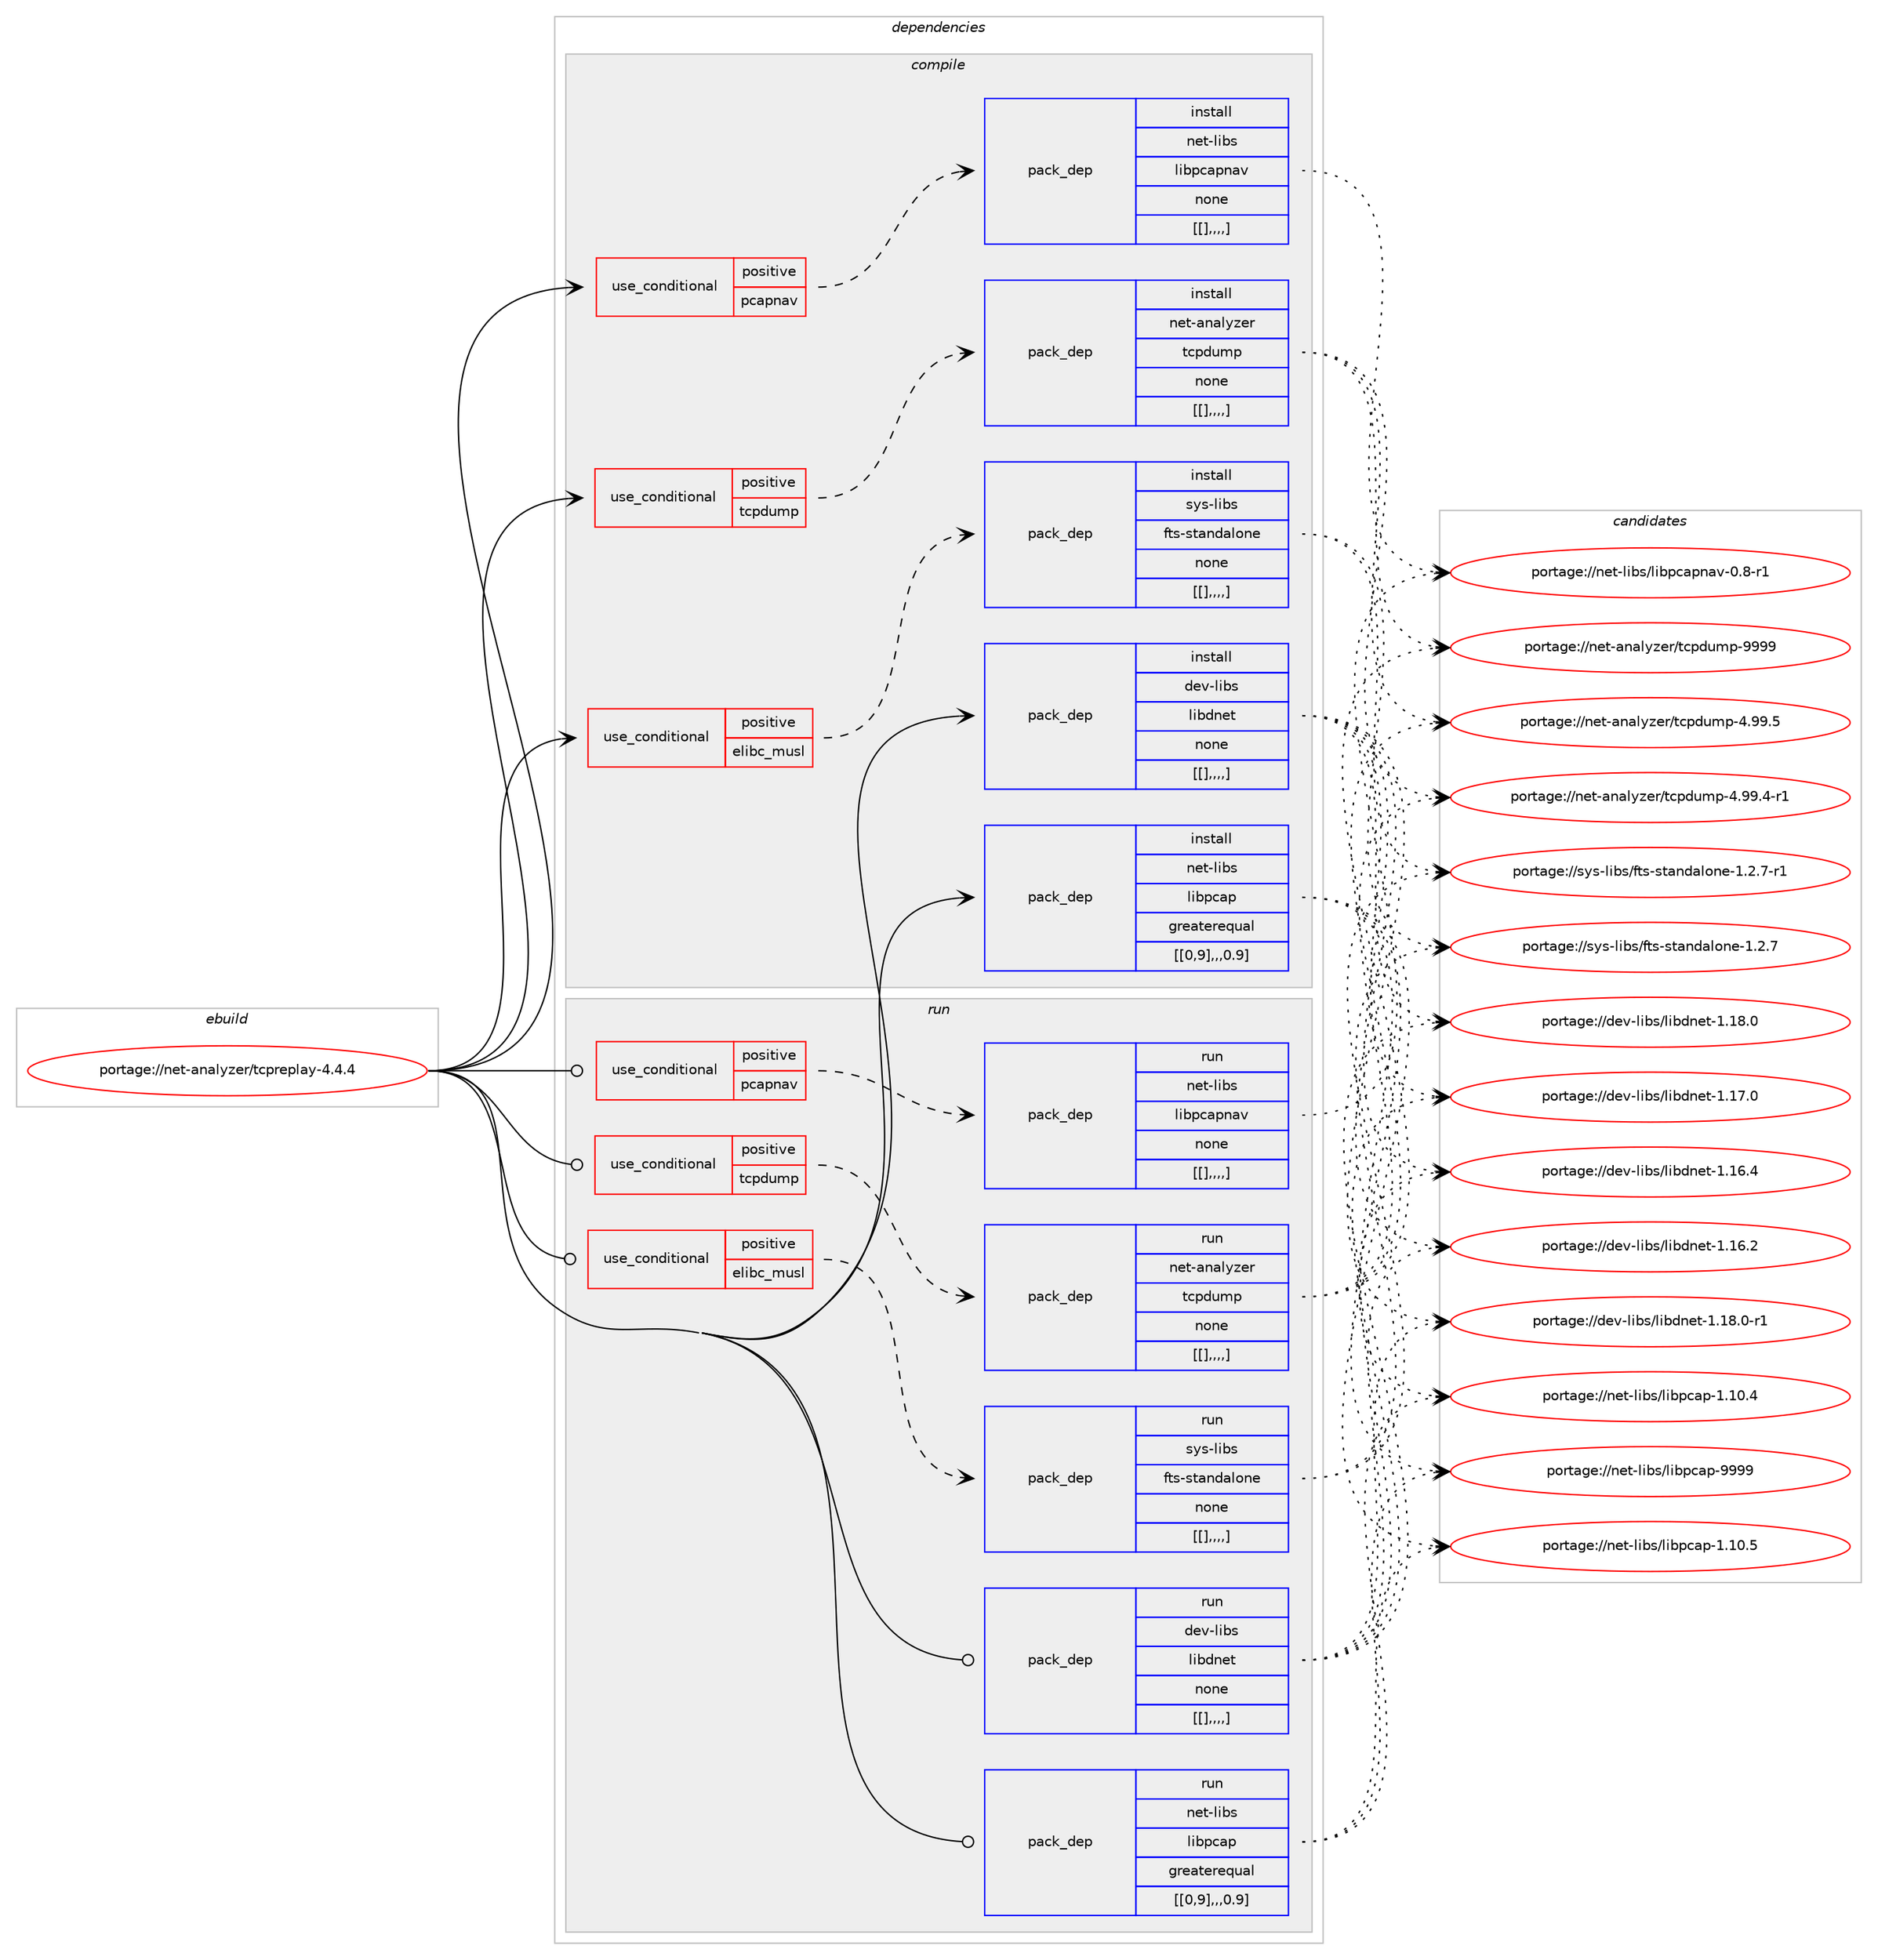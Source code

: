 digraph prolog {

# *************
# Graph options
# *************

newrank=true;
concentrate=true;
compound=true;
graph [rankdir=LR,fontname=Helvetica,fontsize=10,ranksep=1.5];#, ranksep=2.5, nodesep=0.2];
edge  [arrowhead=vee];
node  [fontname=Helvetica,fontsize=10];

# **********
# The ebuild
# **********

subgraph cluster_leftcol {
color=gray;
label=<<i>ebuild</i>>;
id [label="portage://net-analyzer/tcpreplay-4.4.4", color=red, width=4, href="../net-analyzer/tcpreplay-4.4.4.svg"];
}

# ****************
# The dependencies
# ****************

subgraph cluster_midcol {
color=gray;
label=<<i>dependencies</i>>;
subgraph cluster_compile {
fillcolor="#eeeeee";
style=filled;
label=<<i>compile</i>>;
subgraph cond92916 {
dependency360719 [label=<<TABLE BORDER="0" CELLBORDER="1" CELLSPACING="0" CELLPADDING="4"><TR><TD ROWSPAN="3" CELLPADDING="10">use_conditional</TD></TR><TR><TD>positive</TD></TR><TR><TD>elibc_musl</TD></TR></TABLE>>, shape=none, color=red];
subgraph pack265050 {
dependency360720 [label=<<TABLE BORDER="0" CELLBORDER="1" CELLSPACING="0" CELLPADDING="4" WIDTH="220"><TR><TD ROWSPAN="6" CELLPADDING="30">pack_dep</TD></TR><TR><TD WIDTH="110">install</TD></TR><TR><TD>sys-libs</TD></TR><TR><TD>fts-standalone</TD></TR><TR><TD>none</TD></TR><TR><TD>[[],,,,]</TD></TR></TABLE>>, shape=none, color=blue];
}
dependency360719:e -> dependency360720:w [weight=20,style="dashed",arrowhead="vee"];
}
id:e -> dependency360719:w [weight=20,style="solid",arrowhead="vee"];
subgraph cond92917 {
dependency360721 [label=<<TABLE BORDER="0" CELLBORDER="1" CELLSPACING="0" CELLPADDING="4"><TR><TD ROWSPAN="3" CELLPADDING="10">use_conditional</TD></TR><TR><TD>positive</TD></TR><TR><TD>pcapnav</TD></TR></TABLE>>, shape=none, color=red];
subgraph pack265051 {
dependency360722 [label=<<TABLE BORDER="0" CELLBORDER="1" CELLSPACING="0" CELLPADDING="4" WIDTH="220"><TR><TD ROWSPAN="6" CELLPADDING="30">pack_dep</TD></TR><TR><TD WIDTH="110">install</TD></TR><TR><TD>net-libs</TD></TR><TR><TD>libpcapnav</TD></TR><TR><TD>none</TD></TR><TR><TD>[[],,,,]</TD></TR></TABLE>>, shape=none, color=blue];
}
dependency360721:e -> dependency360722:w [weight=20,style="dashed",arrowhead="vee"];
}
id:e -> dependency360721:w [weight=20,style="solid",arrowhead="vee"];
subgraph cond92918 {
dependency360723 [label=<<TABLE BORDER="0" CELLBORDER="1" CELLSPACING="0" CELLPADDING="4"><TR><TD ROWSPAN="3" CELLPADDING="10">use_conditional</TD></TR><TR><TD>positive</TD></TR><TR><TD>tcpdump</TD></TR></TABLE>>, shape=none, color=red];
subgraph pack265052 {
dependency360724 [label=<<TABLE BORDER="0" CELLBORDER="1" CELLSPACING="0" CELLPADDING="4" WIDTH="220"><TR><TD ROWSPAN="6" CELLPADDING="30">pack_dep</TD></TR><TR><TD WIDTH="110">install</TD></TR><TR><TD>net-analyzer</TD></TR><TR><TD>tcpdump</TD></TR><TR><TD>none</TD></TR><TR><TD>[[],,,,]</TD></TR></TABLE>>, shape=none, color=blue];
}
dependency360723:e -> dependency360724:w [weight=20,style="dashed",arrowhead="vee"];
}
id:e -> dependency360723:w [weight=20,style="solid",arrowhead="vee"];
subgraph pack265053 {
dependency360725 [label=<<TABLE BORDER="0" CELLBORDER="1" CELLSPACING="0" CELLPADDING="4" WIDTH="220"><TR><TD ROWSPAN="6" CELLPADDING="30">pack_dep</TD></TR><TR><TD WIDTH="110">install</TD></TR><TR><TD>dev-libs</TD></TR><TR><TD>libdnet</TD></TR><TR><TD>none</TD></TR><TR><TD>[[],,,,]</TD></TR></TABLE>>, shape=none, color=blue];
}
id:e -> dependency360725:w [weight=20,style="solid",arrowhead="vee"];
subgraph pack265054 {
dependency360726 [label=<<TABLE BORDER="0" CELLBORDER="1" CELLSPACING="0" CELLPADDING="4" WIDTH="220"><TR><TD ROWSPAN="6" CELLPADDING="30">pack_dep</TD></TR><TR><TD WIDTH="110">install</TD></TR><TR><TD>net-libs</TD></TR><TR><TD>libpcap</TD></TR><TR><TD>greaterequal</TD></TR><TR><TD>[[0,9],,,0.9]</TD></TR></TABLE>>, shape=none, color=blue];
}
id:e -> dependency360726:w [weight=20,style="solid",arrowhead="vee"];
}
subgraph cluster_compileandrun {
fillcolor="#eeeeee";
style=filled;
label=<<i>compile and run</i>>;
}
subgraph cluster_run {
fillcolor="#eeeeee";
style=filled;
label=<<i>run</i>>;
subgraph cond92919 {
dependency360727 [label=<<TABLE BORDER="0" CELLBORDER="1" CELLSPACING="0" CELLPADDING="4"><TR><TD ROWSPAN="3" CELLPADDING="10">use_conditional</TD></TR><TR><TD>positive</TD></TR><TR><TD>elibc_musl</TD></TR></TABLE>>, shape=none, color=red];
subgraph pack265055 {
dependency360728 [label=<<TABLE BORDER="0" CELLBORDER="1" CELLSPACING="0" CELLPADDING="4" WIDTH="220"><TR><TD ROWSPAN="6" CELLPADDING="30">pack_dep</TD></TR><TR><TD WIDTH="110">run</TD></TR><TR><TD>sys-libs</TD></TR><TR><TD>fts-standalone</TD></TR><TR><TD>none</TD></TR><TR><TD>[[],,,,]</TD></TR></TABLE>>, shape=none, color=blue];
}
dependency360727:e -> dependency360728:w [weight=20,style="dashed",arrowhead="vee"];
}
id:e -> dependency360727:w [weight=20,style="solid",arrowhead="odot"];
subgraph cond92920 {
dependency360729 [label=<<TABLE BORDER="0" CELLBORDER="1" CELLSPACING="0" CELLPADDING="4"><TR><TD ROWSPAN="3" CELLPADDING="10">use_conditional</TD></TR><TR><TD>positive</TD></TR><TR><TD>pcapnav</TD></TR></TABLE>>, shape=none, color=red];
subgraph pack265056 {
dependency360730 [label=<<TABLE BORDER="0" CELLBORDER="1" CELLSPACING="0" CELLPADDING="4" WIDTH="220"><TR><TD ROWSPAN="6" CELLPADDING="30">pack_dep</TD></TR><TR><TD WIDTH="110">run</TD></TR><TR><TD>net-libs</TD></TR><TR><TD>libpcapnav</TD></TR><TR><TD>none</TD></TR><TR><TD>[[],,,,]</TD></TR></TABLE>>, shape=none, color=blue];
}
dependency360729:e -> dependency360730:w [weight=20,style="dashed",arrowhead="vee"];
}
id:e -> dependency360729:w [weight=20,style="solid",arrowhead="odot"];
subgraph cond92921 {
dependency360731 [label=<<TABLE BORDER="0" CELLBORDER="1" CELLSPACING="0" CELLPADDING="4"><TR><TD ROWSPAN="3" CELLPADDING="10">use_conditional</TD></TR><TR><TD>positive</TD></TR><TR><TD>tcpdump</TD></TR></TABLE>>, shape=none, color=red];
subgraph pack265057 {
dependency360732 [label=<<TABLE BORDER="0" CELLBORDER="1" CELLSPACING="0" CELLPADDING="4" WIDTH="220"><TR><TD ROWSPAN="6" CELLPADDING="30">pack_dep</TD></TR><TR><TD WIDTH="110">run</TD></TR><TR><TD>net-analyzer</TD></TR><TR><TD>tcpdump</TD></TR><TR><TD>none</TD></TR><TR><TD>[[],,,,]</TD></TR></TABLE>>, shape=none, color=blue];
}
dependency360731:e -> dependency360732:w [weight=20,style="dashed",arrowhead="vee"];
}
id:e -> dependency360731:w [weight=20,style="solid",arrowhead="odot"];
subgraph pack265058 {
dependency360733 [label=<<TABLE BORDER="0" CELLBORDER="1" CELLSPACING="0" CELLPADDING="4" WIDTH="220"><TR><TD ROWSPAN="6" CELLPADDING="30">pack_dep</TD></TR><TR><TD WIDTH="110">run</TD></TR><TR><TD>dev-libs</TD></TR><TR><TD>libdnet</TD></TR><TR><TD>none</TD></TR><TR><TD>[[],,,,]</TD></TR></TABLE>>, shape=none, color=blue];
}
id:e -> dependency360733:w [weight=20,style="solid",arrowhead="odot"];
subgraph pack265059 {
dependency360734 [label=<<TABLE BORDER="0" CELLBORDER="1" CELLSPACING="0" CELLPADDING="4" WIDTH="220"><TR><TD ROWSPAN="6" CELLPADDING="30">pack_dep</TD></TR><TR><TD WIDTH="110">run</TD></TR><TR><TD>net-libs</TD></TR><TR><TD>libpcap</TD></TR><TR><TD>greaterequal</TD></TR><TR><TD>[[0,9],,,0.9]</TD></TR></TABLE>>, shape=none, color=blue];
}
id:e -> dependency360734:w [weight=20,style="solid",arrowhead="odot"];
}
}

# **************
# The candidates
# **************

subgraph cluster_choices {
rank=same;
color=gray;
label=<<i>candidates</i>>;

subgraph choice265050 {
color=black;
nodesep=1;
choice1151211154510810598115471021161154511511697110100971081111101014549465046554511449 [label="portage://sys-libs/fts-standalone-1.2.7-r1", color=red, width=4,href="../sys-libs/fts-standalone-1.2.7-r1.svg"];
choice115121115451081059811547102116115451151169711010097108111110101454946504655 [label="portage://sys-libs/fts-standalone-1.2.7", color=red, width=4,href="../sys-libs/fts-standalone-1.2.7.svg"];
dependency360720:e -> choice1151211154510810598115471021161154511511697110100971081111101014549465046554511449:w [style=dotted,weight="100"];
dependency360720:e -> choice115121115451081059811547102116115451151169711010097108111110101454946504655:w [style=dotted,weight="100"];
}
subgraph choice265051 {
color=black;
nodesep=1;
choice11010111645108105981154710810598112999711211097118454846564511449 [label="portage://net-libs/libpcapnav-0.8-r1", color=red, width=4,href="../net-libs/libpcapnav-0.8-r1.svg"];
dependency360722:e -> choice11010111645108105981154710810598112999711211097118454846564511449:w [style=dotted,weight="100"];
}
subgraph choice265052 {
color=black;
nodesep=1;
choice11010111645971109710812112210111447116991121001171091124557575757 [label="portage://net-analyzer/tcpdump-9999", color=red, width=4,href="../net-analyzer/tcpdump-9999.svg"];
choice110101116459711097108121122101114471169911210011710911245524657574653 [label="portage://net-analyzer/tcpdump-4.99.5", color=red, width=4,href="../net-analyzer/tcpdump-4.99.5.svg"];
choice1101011164597110971081211221011144711699112100117109112455246575746524511449 [label="portage://net-analyzer/tcpdump-4.99.4-r1", color=red, width=4,href="../net-analyzer/tcpdump-4.99.4-r1.svg"];
dependency360724:e -> choice11010111645971109710812112210111447116991121001171091124557575757:w [style=dotted,weight="100"];
dependency360724:e -> choice110101116459711097108121122101114471169911210011710911245524657574653:w [style=dotted,weight="100"];
dependency360724:e -> choice1101011164597110971081211221011144711699112100117109112455246575746524511449:w [style=dotted,weight="100"];
}
subgraph choice265053 {
color=black;
nodesep=1;
choice10010111845108105981154710810598100110101116454946495646484511449 [label="portage://dev-libs/libdnet-1.18.0-r1", color=red, width=4,href="../dev-libs/libdnet-1.18.0-r1.svg"];
choice1001011184510810598115471081059810011010111645494649564648 [label="portage://dev-libs/libdnet-1.18.0", color=red, width=4,href="../dev-libs/libdnet-1.18.0.svg"];
choice1001011184510810598115471081059810011010111645494649554648 [label="portage://dev-libs/libdnet-1.17.0", color=red, width=4,href="../dev-libs/libdnet-1.17.0.svg"];
choice1001011184510810598115471081059810011010111645494649544652 [label="portage://dev-libs/libdnet-1.16.4", color=red, width=4,href="../dev-libs/libdnet-1.16.4.svg"];
choice1001011184510810598115471081059810011010111645494649544650 [label="portage://dev-libs/libdnet-1.16.2", color=red, width=4,href="../dev-libs/libdnet-1.16.2.svg"];
dependency360725:e -> choice10010111845108105981154710810598100110101116454946495646484511449:w [style=dotted,weight="100"];
dependency360725:e -> choice1001011184510810598115471081059810011010111645494649564648:w [style=dotted,weight="100"];
dependency360725:e -> choice1001011184510810598115471081059810011010111645494649554648:w [style=dotted,weight="100"];
dependency360725:e -> choice1001011184510810598115471081059810011010111645494649544652:w [style=dotted,weight="100"];
dependency360725:e -> choice1001011184510810598115471081059810011010111645494649544650:w [style=dotted,weight="100"];
}
subgraph choice265054 {
color=black;
nodesep=1;
choice1101011164510810598115471081059811299971124557575757 [label="portage://net-libs/libpcap-9999", color=red, width=4,href="../net-libs/libpcap-9999.svg"];
choice11010111645108105981154710810598112999711245494649484653 [label="portage://net-libs/libpcap-1.10.5", color=red, width=4,href="../net-libs/libpcap-1.10.5.svg"];
choice11010111645108105981154710810598112999711245494649484652 [label="portage://net-libs/libpcap-1.10.4", color=red, width=4,href="../net-libs/libpcap-1.10.4.svg"];
dependency360726:e -> choice1101011164510810598115471081059811299971124557575757:w [style=dotted,weight="100"];
dependency360726:e -> choice11010111645108105981154710810598112999711245494649484653:w [style=dotted,weight="100"];
dependency360726:e -> choice11010111645108105981154710810598112999711245494649484652:w [style=dotted,weight="100"];
}
subgraph choice265055 {
color=black;
nodesep=1;
choice1151211154510810598115471021161154511511697110100971081111101014549465046554511449 [label="portage://sys-libs/fts-standalone-1.2.7-r1", color=red, width=4,href="../sys-libs/fts-standalone-1.2.7-r1.svg"];
choice115121115451081059811547102116115451151169711010097108111110101454946504655 [label="portage://sys-libs/fts-standalone-1.2.7", color=red, width=4,href="../sys-libs/fts-standalone-1.2.7.svg"];
dependency360728:e -> choice1151211154510810598115471021161154511511697110100971081111101014549465046554511449:w [style=dotted,weight="100"];
dependency360728:e -> choice115121115451081059811547102116115451151169711010097108111110101454946504655:w [style=dotted,weight="100"];
}
subgraph choice265056 {
color=black;
nodesep=1;
choice11010111645108105981154710810598112999711211097118454846564511449 [label="portage://net-libs/libpcapnav-0.8-r1", color=red, width=4,href="../net-libs/libpcapnav-0.8-r1.svg"];
dependency360730:e -> choice11010111645108105981154710810598112999711211097118454846564511449:w [style=dotted,weight="100"];
}
subgraph choice265057 {
color=black;
nodesep=1;
choice11010111645971109710812112210111447116991121001171091124557575757 [label="portage://net-analyzer/tcpdump-9999", color=red, width=4,href="../net-analyzer/tcpdump-9999.svg"];
choice110101116459711097108121122101114471169911210011710911245524657574653 [label="portage://net-analyzer/tcpdump-4.99.5", color=red, width=4,href="../net-analyzer/tcpdump-4.99.5.svg"];
choice1101011164597110971081211221011144711699112100117109112455246575746524511449 [label="portage://net-analyzer/tcpdump-4.99.4-r1", color=red, width=4,href="../net-analyzer/tcpdump-4.99.4-r1.svg"];
dependency360732:e -> choice11010111645971109710812112210111447116991121001171091124557575757:w [style=dotted,weight="100"];
dependency360732:e -> choice110101116459711097108121122101114471169911210011710911245524657574653:w [style=dotted,weight="100"];
dependency360732:e -> choice1101011164597110971081211221011144711699112100117109112455246575746524511449:w [style=dotted,weight="100"];
}
subgraph choice265058 {
color=black;
nodesep=1;
choice10010111845108105981154710810598100110101116454946495646484511449 [label="portage://dev-libs/libdnet-1.18.0-r1", color=red, width=4,href="../dev-libs/libdnet-1.18.0-r1.svg"];
choice1001011184510810598115471081059810011010111645494649564648 [label="portage://dev-libs/libdnet-1.18.0", color=red, width=4,href="../dev-libs/libdnet-1.18.0.svg"];
choice1001011184510810598115471081059810011010111645494649554648 [label="portage://dev-libs/libdnet-1.17.0", color=red, width=4,href="../dev-libs/libdnet-1.17.0.svg"];
choice1001011184510810598115471081059810011010111645494649544652 [label="portage://dev-libs/libdnet-1.16.4", color=red, width=4,href="../dev-libs/libdnet-1.16.4.svg"];
choice1001011184510810598115471081059810011010111645494649544650 [label="portage://dev-libs/libdnet-1.16.2", color=red, width=4,href="../dev-libs/libdnet-1.16.2.svg"];
dependency360733:e -> choice10010111845108105981154710810598100110101116454946495646484511449:w [style=dotted,weight="100"];
dependency360733:e -> choice1001011184510810598115471081059810011010111645494649564648:w [style=dotted,weight="100"];
dependency360733:e -> choice1001011184510810598115471081059810011010111645494649554648:w [style=dotted,weight="100"];
dependency360733:e -> choice1001011184510810598115471081059810011010111645494649544652:w [style=dotted,weight="100"];
dependency360733:e -> choice1001011184510810598115471081059810011010111645494649544650:w [style=dotted,weight="100"];
}
subgraph choice265059 {
color=black;
nodesep=1;
choice1101011164510810598115471081059811299971124557575757 [label="portage://net-libs/libpcap-9999", color=red, width=4,href="../net-libs/libpcap-9999.svg"];
choice11010111645108105981154710810598112999711245494649484653 [label="portage://net-libs/libpcap-1.10.5", color=red, width=4,href="../net-libs/libpcap-1.10.5.svg"];
choice11010111645108105981154710810598112999711245494649484652 [label="portage://net-libs/libpcap-1.10.4", color=red, width=4,href="../net-libs/libpcap-1.10.4.svg"];
dependency360734:e -> choice1101011164510810598115471081059811299971124557575757:w [style=dotted,weight="100"];
dependency360734:e -> choice11010111645108105981154710810598112999711245494649484653:w [style=dotted,weight="100"];
dependency360734:e -> choice11010111645108105981154710810598112999711245494649484652:w [style=dotted,weight="100"];
}
}

}
